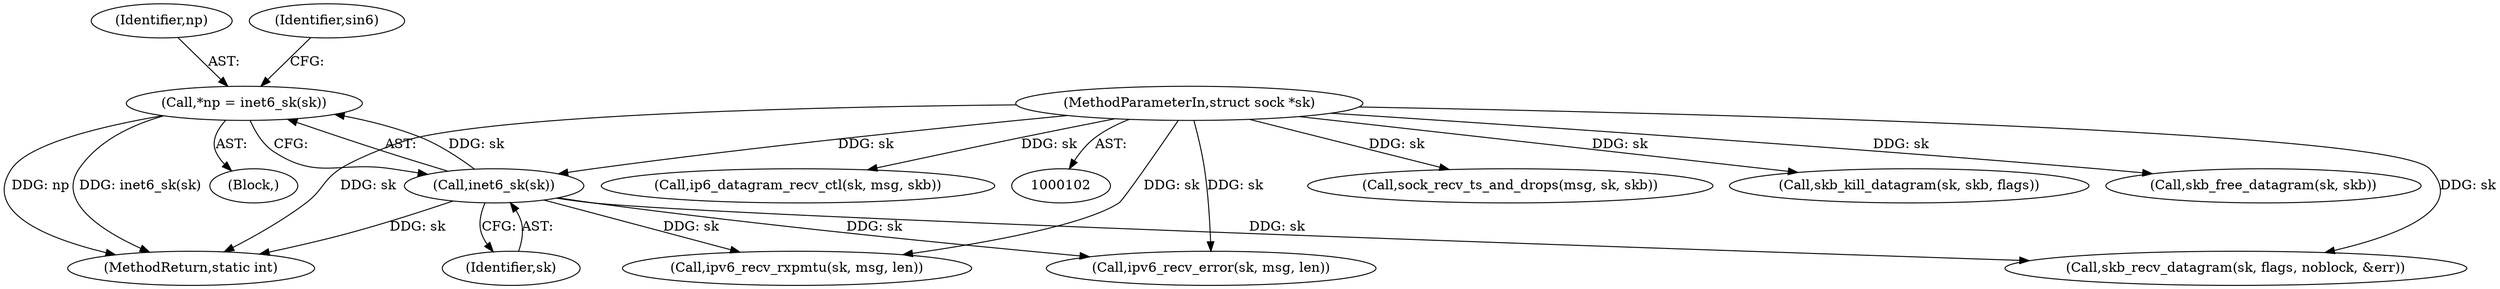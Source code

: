 digraph "0_linux_bceaa90240b6019ed73b49965eac7d167610be69_3@pointer" {
"1000112" [label="(Call,*np = inet6_sk(sk))"];
"1000114" [label="(Call,inet6_sk(sk))"];
"1000104" [label="(MethodParameterIn,struct sock *sk)"];
"1000113" [label="(Identifier,np)"];
"1000288" [label="(Call,sock_recv_ts_and_drops(msg, sk, skb))"];
"1000115" [label="(Identifier,sk)"];
"1000322" [label="(Call,skb_kill_datagram(sk, skb, flags))"];
"1000118" [label="(Identifier,sin6)"];
"1000315" [label="(Call,skb_free_datagram(sk, skb))"];
"1000337" [label="(MethodReturn,static int)"];
"1000112" [label="(Call,*np = inet6_sk(sk))"];
"1000104" [label="(MethodParameterIn,struct sock *sk)"];
"1000162" [label="(Call,skb_recv_datagram(sk, flags, noblock, &err))"];
"1000139" [label="(Call,ipv6_recv_error(sk, msg, len))"];
"1000298" [label="(Call,ip6_datagram_recv_ctl(sk, msg, skb))"];
"1000156" [label="(Call,ipv6_recv_rxpmtu(sk, msg, len))"];
"1000114" [label="(Call,inet6_sk(sk))"];
"1000110" [label="(Block,)"];
"1000112" -> "1000110"  [label="AST: "];
"1000112" -> "1000114"  [label="CFG: "];
"1000113" -> "1000112"  [label="AST: "];
"1000114" -> "1000112"  [label="AST: "];
"1000118" -> "1000112"  [label="CFG: "];
"1000112" -> "1000337"  [label="DDG: inet6_sk(sk)"];
"1000112" -> "1000337"  [label="DDG: np"];
"1000114" -> "1000112"  [label="DDG: sk"];
"1000114" -> "1000115"  [label="CFG: "];
"1000115" -> "1000114"  [label="AST: "];
"1000114" -> "1000337"  [label="DDG: sk"];
"1000104" -> "1000114"  [label="DDG: sk"];
"1000114" -> "1000139"  [label="DDG: sk"];
"1000114" -> "1000156"  [label="DDG: sk"];
"1000114" -> "1000162"  [label="DDG: sk"];
"1000104" -> "1000102"  [label="AST: "];
"1000104" -> "1000337"  [label="DDG: sk"];
"1000104" -> "1000139"  [label="DDG: sk"];
"1000104" -> "1000156"  [label="DDG: sk"];
"1000104" -> "1000162"  [label="DDG: sk"];
"1000104" -> "1000288"  [label="DDG: sk"];
"1000104" -> "1000298"  [label="DDG: sk"];
"1000104" -> "1000315"  [label="DDG: sk"];
"1000104" -> "1000322"  [label="DDG: sk"];
}
